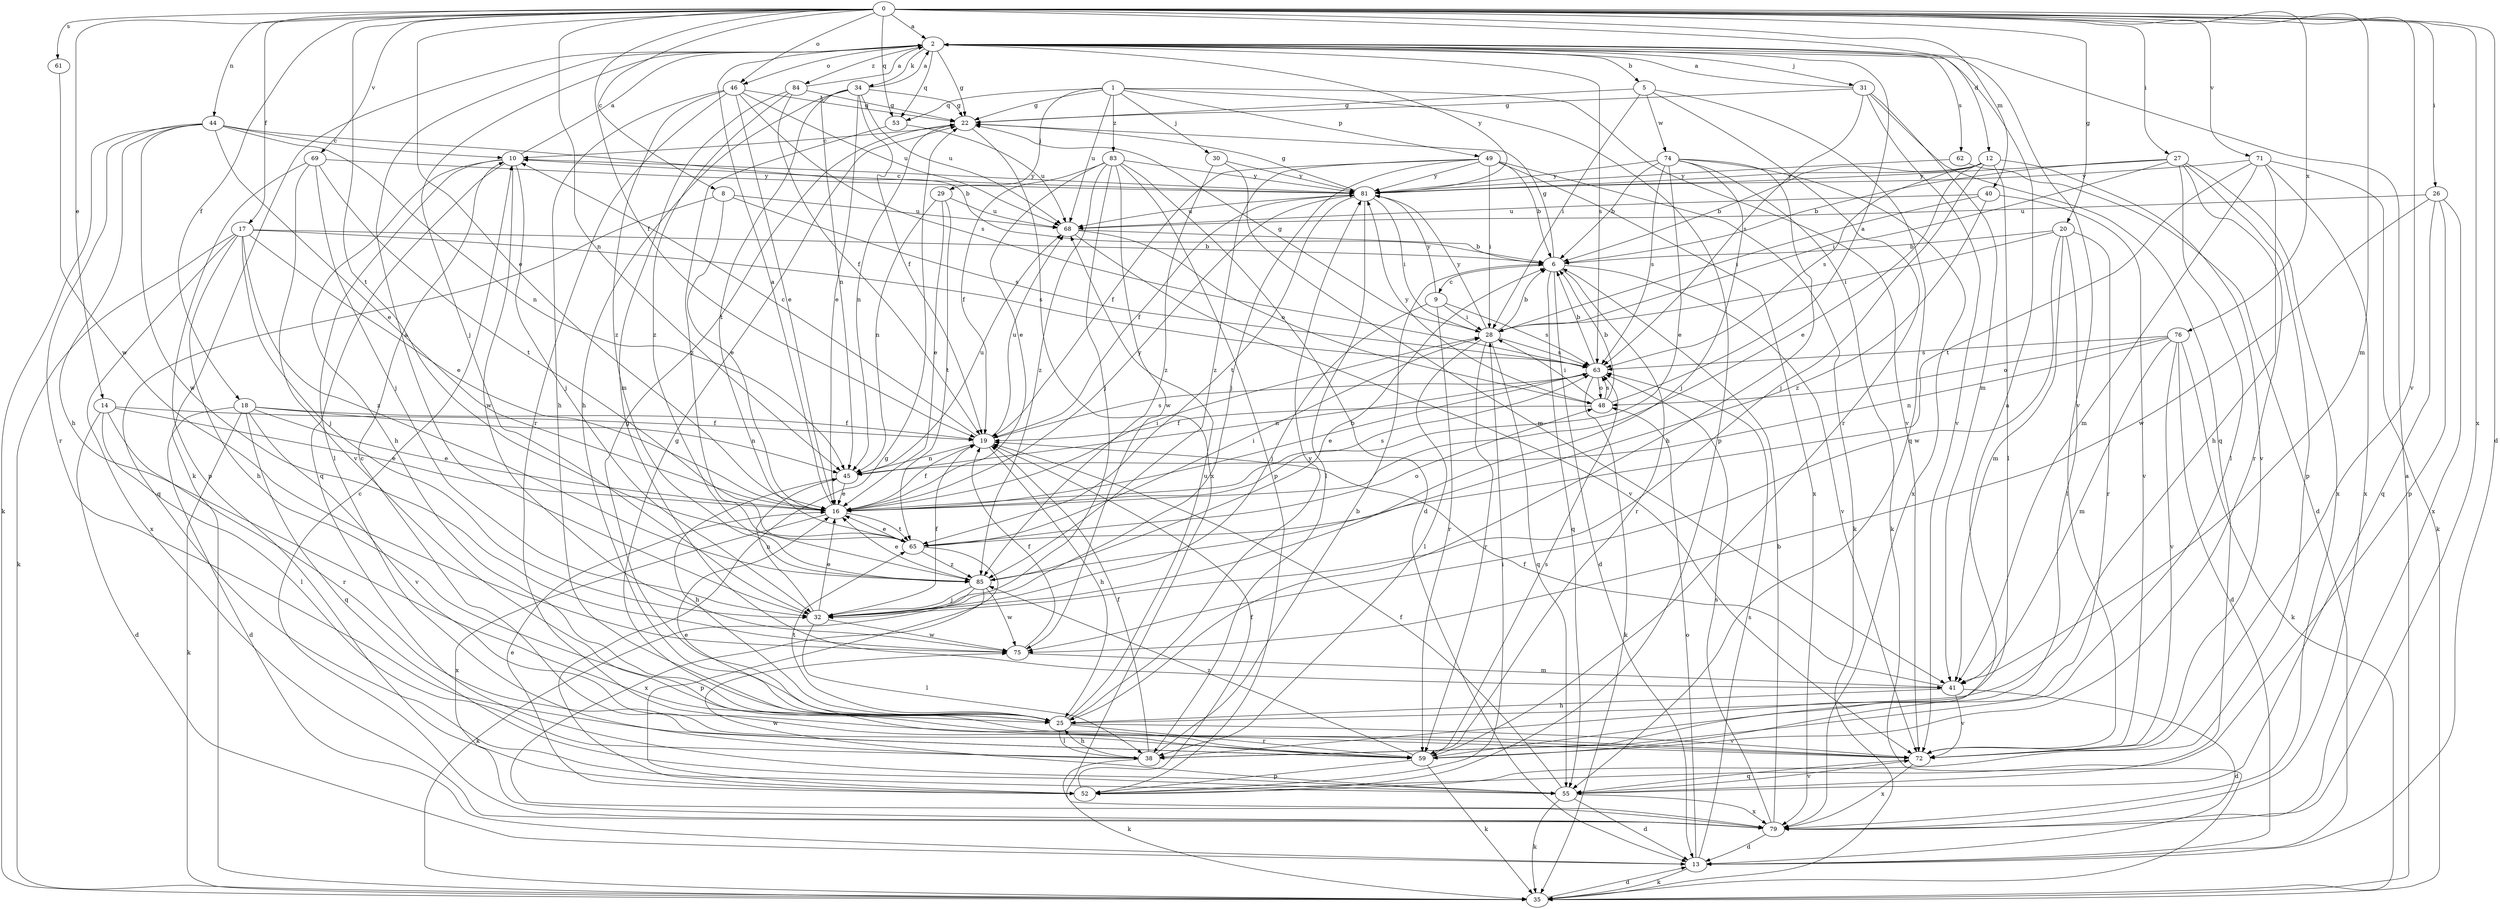 strict digraph  {
0;
1;
2;
5;
6;
8;
9;
10;
12;
13;
14;
16;
17;
18;
19;
20;
22;
25;
26;
27;
28;
29;
30;
31;
32;
34;
35;
38;
40;
41;
44;
45;
46;
48;
49;
52;
53;
55;
59;
61;
62;
63;
65;
68;
69;
71;
72;
74;
75;
76;
79;
81;
83;
84;
85;
0 -> 2  [label=a];
0 -> 8  [label=c];
0 -> 12  [label=d];
0 -> 13  [label=d];
0 -> 14  [label=e];
0 -> 16  [label=e];
0 -> 17  [label=f];
0 -> 18  [label=f];
0 -> 19  [label=f];
0 -> 20  [label=g];
0 -> 26  [label=i];
0 -> 27  [label=i];
0 -> 40  [label=m];
0 -> 41  [label=m];
0 -> 44  [label=n];
0 -> 45  [label=n];
0 -> 46  [label=o];
0 -> 53  [label=q];
0 -> 61  [label=s];
0 -> 65  [label=t];
0 -> 69  [label=v];
0 -> 71  [label=v];
0 -> 72  [label=v];
0 -> 76  [label=x];
0 -> 79  [label=x];
1 -> 22  [label=g];
1 -> 29  [label=j];
1 -> 30  [label=j];
1 -> 49  [label=p];
1 -> 52  [label=p];
1 -> 53  [label=q];
1 -> 68  [label=u];
1 -> 72  [label=v];
1 -> 83  [label=z];
2 -> 5  [label=b];
2 -> 22  [label=g];
2 -> 31  [label=j];
2 -> 32  [label=j];
2 -> 34  [label=k];
2 -> 35  [label=k];
2 -> 46  [label=o];
2 -> 53  [label=q];
2 -> 62  [label=s];
2 -> 63  [label=s];
2 -> 72  [label=v];
2 -> 81  [label=y];
2 -> 84  [label=z];
5 -> 22  [label=g];
5 -> 28  [label=i];
5 -> 55  [label=q];
5 -> 59  [label=r];
5 -> 74  [label=w];
6 -> 9  [label=c];
6 -> 13  [label=d];
6 -> 22  [label=g];
6 -> 55  [label=q];
6 -> 59  [label=r];
6 -> 72  [label=v];
8 -> 16  [label=e];
8 -> 55  [label=q];
8 -> 63  [label=s];
8 -> 68  [label=u];
9 -> 28  [label=i];
9 -> 32  [label=j];
9 -> 59  [label=r];
9 -> 63  [label=s];
9 -> 81  [label=y];
10 -> 2  [label=a];
10 -> 25  [label=h];
10 -> 32  [label=j];
10 -> 38  [label=l];
10 -> 55  [label=q];
10 -> 75  [label=w];
10 -> 81  [label=y];
12 -> 6  [label=b];
12 -> 16  [label=e];
12 -> 32  [label=j];
12 -> 38  [label=l];
12 -> 63  [label=s];
12 -> 72  [label=v];
12 -> 81  [label=y];
13 -> 35  [label=k];
13 -> 48  [label=o];
13 -> 63  [label=s];
14 -> 13  [label=d];
14 -> 16  [label=e];
14 -> 19  [label=f];
14 -> 38  [label=l];
14 -> 59  [label=r];
16 -> 2  [label=a];
16 -> 19  [label=f];
16 -> 28  [label=i];
16 -> 63  [label=s];
16 -> 65  [label=t];
16 -> 79  [label=x];
16 -> 81  [label=y];
17 -> 6  [label=b];
17 -> 16  [label=e];
17 -> 25  [label=h];
17 -> 32  [label=j];
17 -> 35  [label=k];
17 -> 63  [label=s];
17 -> 79  [label=x];
17 -> 85  [label=z];
18 -> 13  [label=d];
18 -> 16  [label=e];
18 -> 19  [label=f];
18 -> 35  [label=k];
18 -> 45  [label=n];
18 -> 55  [label=q];
18 -> 72  [label=v];
19 -> 10  [label=c];
19 -> 25  [label=h];
19 -> 45  [label=n];
19 -> 63  [label=s];
19 -> 68  [label=u];
20 -> 6  [label=b];
20 -> 28  [label=i];
20 -> 38  [label=l];
20 -> 41  [label=m];
20 -> 59  [label=r];
20 -> 75  [label=w];
22 -> 10  [label=c];
22 -> 45  [label=n];
22 -> 79  [label=x];
25 -> 22  [label=g];
25 -> 38  [label=l];
25 -> 59  [label=r];
25 -> 65  [label=t];
25 -> 68  [label=u];
25 -> 72  [label=v];
25 -> 81  [label=y];
26 -> 52  [label=p];
26 -> 55  [label=q];
26 -> 68  [label=u];
26 -> 75  [label=w];
26 -> 79  [label=x];
27 -> 6  [label=b];
27 -> 28  [label=i];
27 -> 38  [label=l];
27 -> 52  [label=p];
27 -> 59  [label=r];
27 -> 79  [label=x];
27 -> 81  [label=y];
28 -> 6  [label=b];
28 -> 22  [label=g];
28 -> 38  [label=l];
28 -> 55  [label=q];
28 -> 59  [label=r];
28 -> 63  [label=s];
28 -> 81  [label=y];
29 -> 16  [label=e];
29 -> 45  [label=n];
29 -> 65  [label=t];
29 -> 68  [label=u];
30 -> 41  [label=m];
30 -> 81  [label=y];
30 -> 85  [label=z];
31 -> 2  [label=a];
31 -> 22  [label=g];
31 -> 41  [label=m];
31 -> 55  [label=q];
31 -> 63  [label=s];
31 -> 72  [label=v];
32 -> 2  [label=a];
32 -> 16  [label=e];
32 -> 19  [label=f];
32 -> 38  [label=l];
32 -> 45  [label=n];
32 -> 75  [label=w];
34 -> 2  [label=a];
34 -> 16  [label=e];
34 -> 19  [label=f];
34 -> 22  [label=g];
34 -> 25  [label=h];
34 -> 45  [label=n];
34 -> 65  [label=t];
34 -> 68  [label=u];
35 -> 2  [label=a];
35 -> 13  [label=d];
38 -> 6  [label=b];
38 -> 19  [label=f];
38 -> 25  [label=h];
38 -> 35  [label=k];
40 -> 28  [label=i];
40 -> 68  [label=u];
40 -> 72  [label=v];
40 -> 85  [label=z];
41 -> 13  [label=d];
41 -> 19  [label=f];
41 -> 25  [label=h];
41 -> 72  [label=v];
44 -> 6  [label=b];
44 -> 10  [label=c];
44 -> 16  [label=e];
44 -> 25  [label=h];
44 -> 35  [label=k];
44 -> 45  [label=n];
44 -> 59  [label=r];
44 -> 75  [label=w];
45 -> 16  [label=e];
45 -> 25  [label=h];
45 -> 68  [label=u];
46 -> 16  [label=e];
46 -> 22  [label=g];
46 -> 25  [label=h];
46 -> 59  [label=r];
46 -> 63  [label=s];
46 -> 68  [label=u];
46 -> 85  [label=z];
48 -> 2  [label=a];
48 -> 6  [label=b];
48 -> 19  [label=f];
48 -> 28  [label=i];
48 -> 63  [label=s];
48 -> 81  [label=y];
49 -> 6  [label=b];
49 -> 19  [label=f];
49 -> 28  [label=i];
49 -> 32  [label=j];
49 -> 35  [label=k];
49 -> 79  [label=x];
49 -> 81  [label=y];
49 -> 85  [label=z];
52 -> 16  [label=e];
52 -> 19  [label=f];
52 -> 22  [label=g];
52 -> 28  [label=i];
53 -> 68  [label=u];
53 -> 85  [label=z];
55 -> 13  [label=d];
55 -> 19  [label=f];
55 -> 35  [label=k];
55 -> 72  [label=v];
55 -> 75  [label=w];
55 -> 79  [label=x];
59 -> 2  [label=a];
59 -> 10  [label=c];
59 -> 16  [label=e];
59 -> 35  [label=k];
59 -> 52  [label=p];
59 -> 63  [label=s];
59 -> 85  [label=z];
61 -> 75  [label=w];
62 -> 13  [label=d];
62 -> 81  [label=y];
63 -> 6  [label=b];
63 -> 16  [label=e];
63 -> 35  [label=k];
63 -> 45  [label=n];
63 -> 48  [label=o];
65 -> 16  [label=e];
65 -> 28  [label=i];
65 -> 48  [label=o];
65 -> 79  [label=x];
65 -> 85  [label=z];
68 -> 6  [label=b];
68 -> 48  [label=o];
68 -> 72  [label=v];
69 -> 32  [label=j];
69 -> 52  [label=p];
69 -> 65  [label=t];
69 -> 72  [label=v];
69 -> 81  [label=y];
71 -> 25  [label=h];
71 -> 35  [label=k];
71 -> 41  [label=m];
71 -> 65  [label=t];
71 -> 79  [label=x];
71 -> 81  [label=y];
72 -> 22  [label=g];
72 -> 55  [label=q];
72 -> 79  [label=x];
74 -> 6  [label=b];
74 -> 16  [label=e];
74 -> 25  [label=h];
74 -> 32  [label=j];
74 -> 35  [label=k];
74 -> 63  [label=s];
74 -> 79  [label=x];
74 -> 81  [label=y];
75 -> 19  [label=f];
75 -> 41  [label=m];
76 -> 13  [label=d];
76 -> 35  [label=k];
76 -> 41  [label=m];
76 -> 45  [label=n];
76 -> 48  [label=o];
76 -> 63  [label=s];
76 -> 72  [label=v];
79 -> 6  [label=b];
79 -> 10  [label=c];
79 -> 13  [label=d];
79 -> 63  [label=s];
81 -> 10  [label=c];
81 -> 19  [label=f];
81 -> 22  [label=g];
81 -> 28  [label=i];
81 -> 38  [label=l];
81 -> 65  [label=t];
81 -> 68  [label=u];
83 -> 13  [label=d];
83 -> 16  [label=e];
83 -> 19  [label=f];
83 -> 32  [label=j];
83 -> 52  [label=p];
83 -> 75  [label=w];
83 -> 81  [label=y];
83 -> 85  [label=z];
84 -> 2  [label=a];
84 -> 19  [label=f];
84 -> 22  [label=g];
84 -> 41  [label=m];
84 -> 85  [label=z];
85 -> 6  [label=b];
85 -> 16  [label=e];
85 -> 32  [label=j];
85 -> 35  [label=k];
85 -> 52  [label=p];
85 -> 75  [label=w];
}
